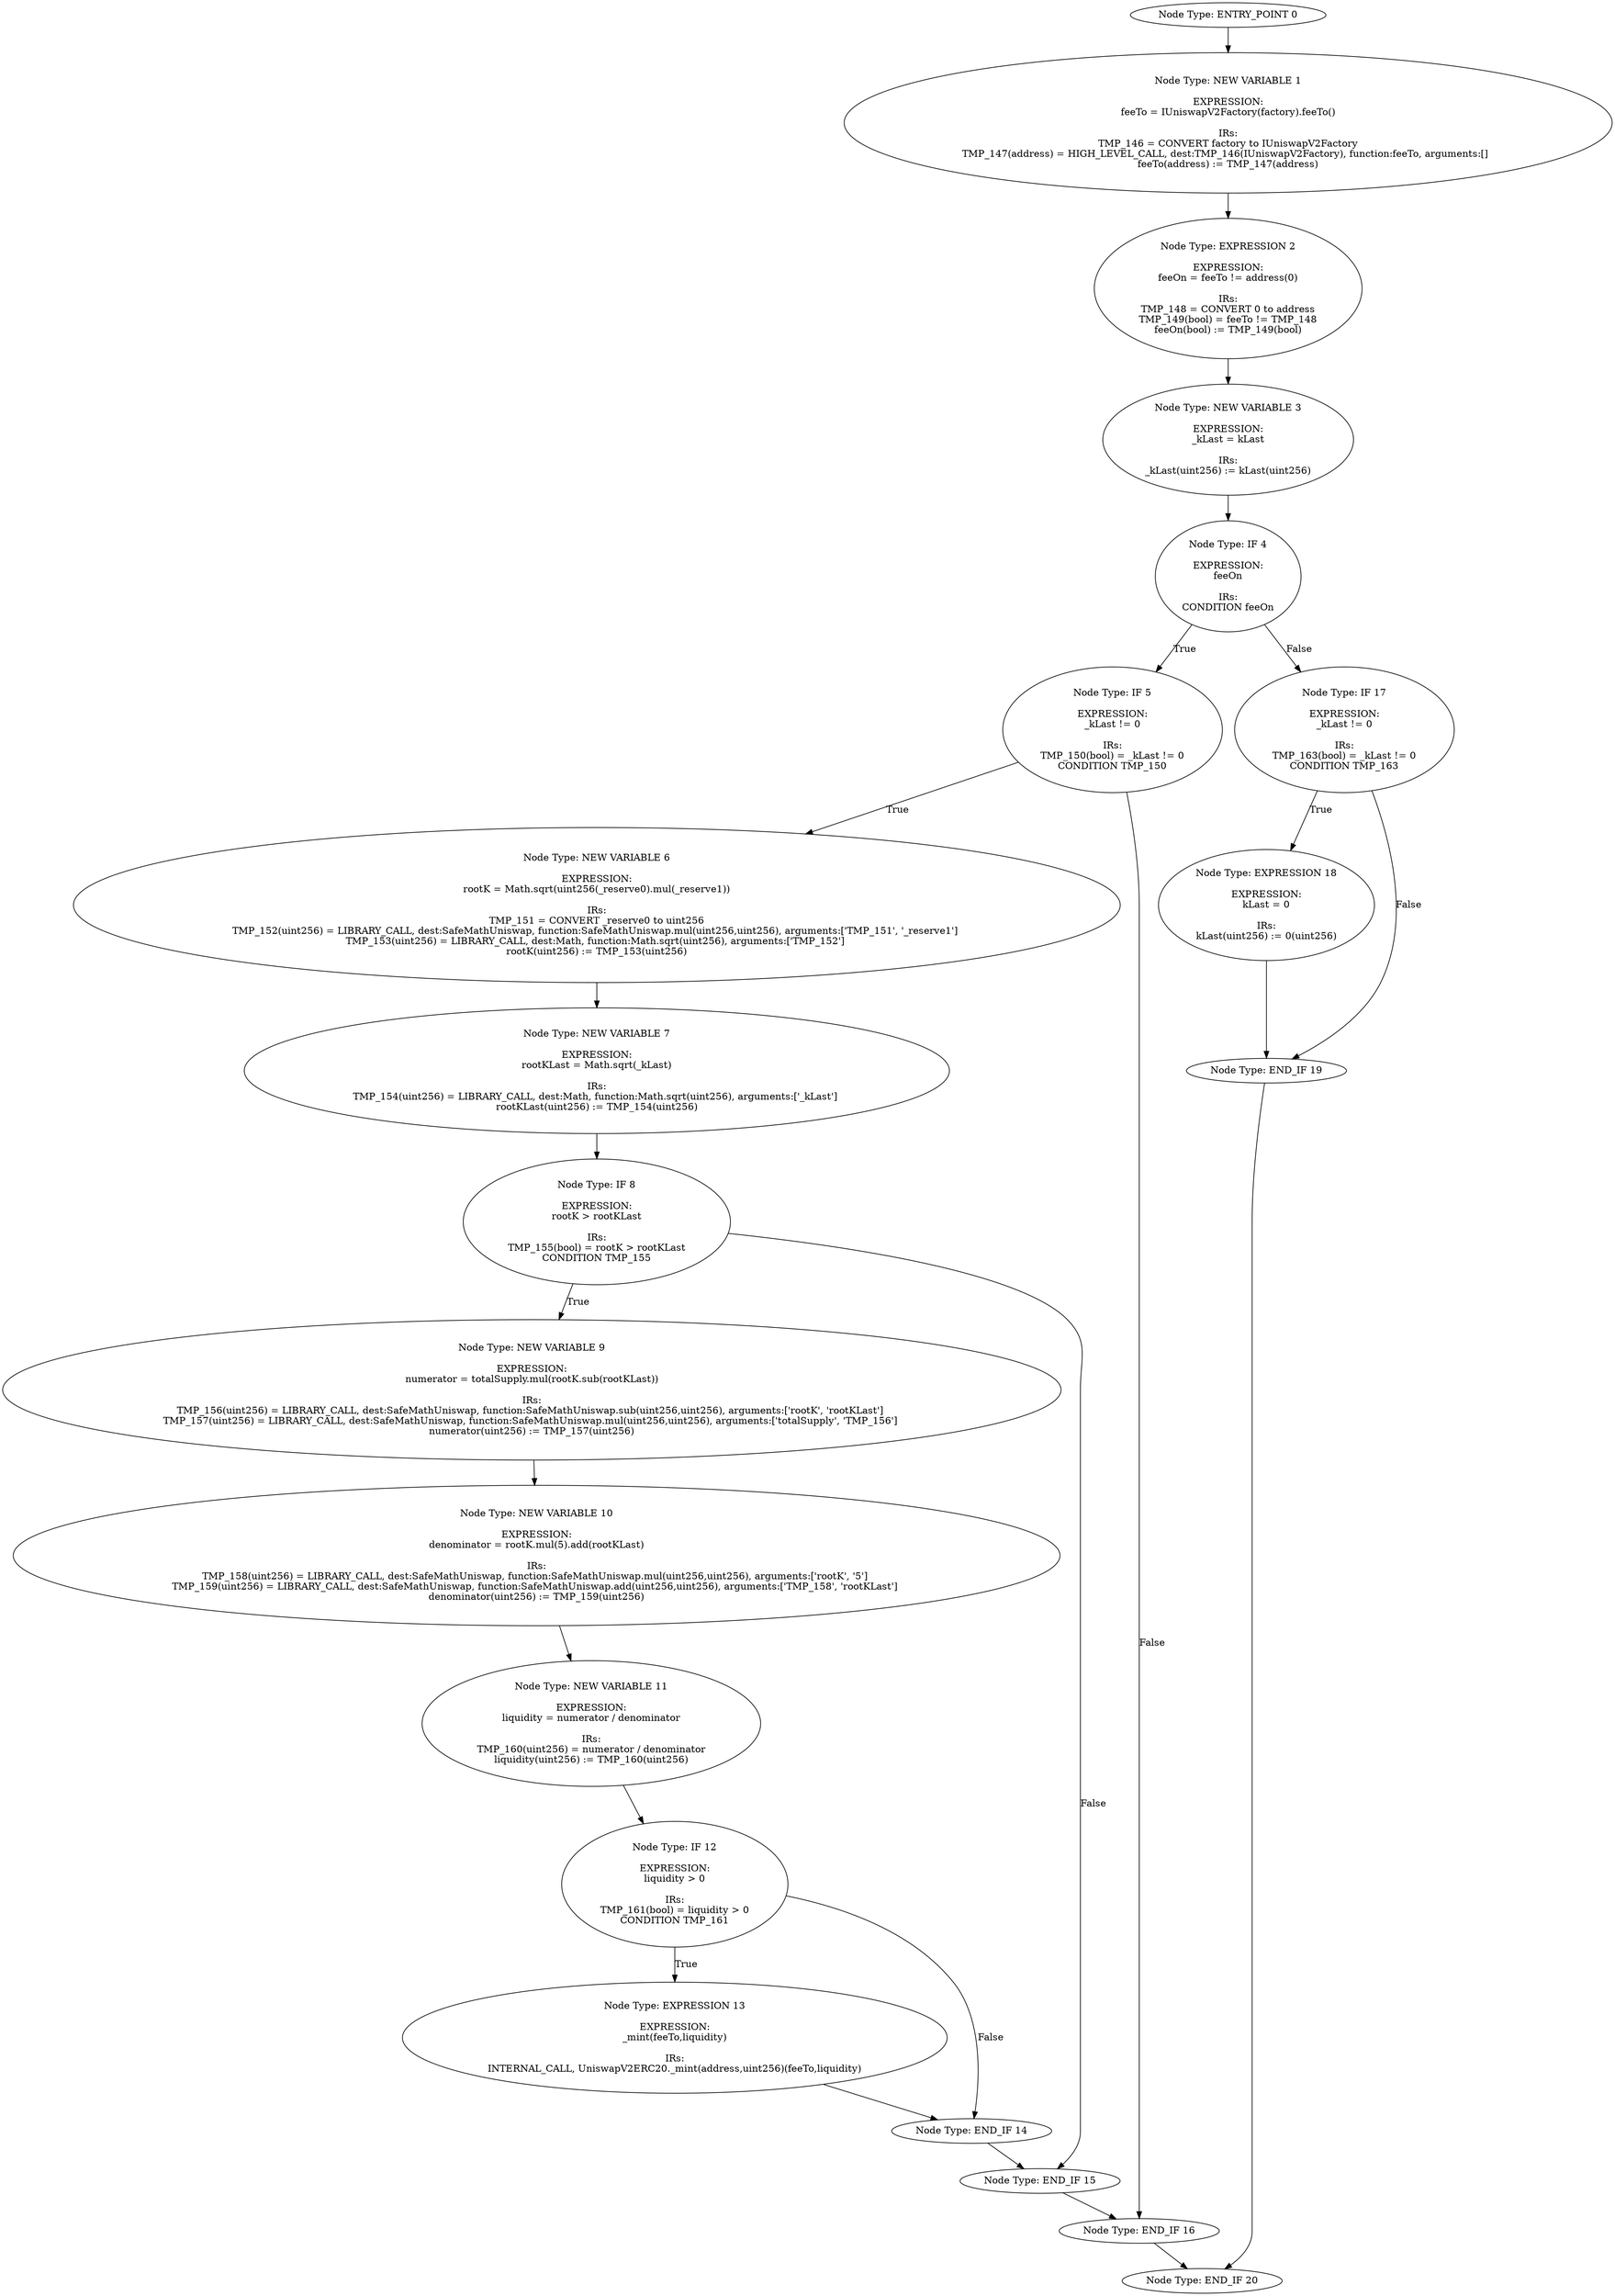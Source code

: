 digraph{
0[label="Node Type: ENTRY_POINT 0
"];
0->1;
1[label="Node Type: NEW VARIABLE 1

EXPRESSION:
feeTo = IUniswapV2Factory(factory).feeTo()

IRs:
TMP_146 = CONVERT factory to IUniswapV2Factory
TMP_147(address) = HIGH_LEVEL_CALL, dest:TMP_146(IUniswapV2Factory), function:feeTo, arguments:[]  
feeTo(address) := TMP_147(address)"];
1->2;
2[label="Node Type: EXPRESSION 2

EXPRESSION:
feeOn = feeTo != address(0)

IRs:
TMP_148 = CONVERT 0 to address
TMP_149(bool) = feeTo != TMP_148
feeOn(bool) := TMP_149(bool)"];
2->3;
3[label="Node Type: NEW VARIABLE 3

EXPRESSION:
_kLast = kLast

IRs:
_kLast(uint256) := kLast(uint256)"];
3->4;
4[label="Node Type: IF 4

EXPRESSION:
feeOn

IRs:
CONDITION feeOn"];
4->5[label="True"];
4->17[label="False"];
5[label="Node Type: IF 5

EXPRESSION:
_kLast != 0

IRs:
TMP_150(bool) = _kLast != 0
CONDITION TMP_150"];
5->6[label="True"];
5->16[label="False"];
6[label="Node Type: NEW VARIABLE 6

EXPRESSION:
rootK = Math.sqrt(uint256(_reserve0).mul(_reserve1))

IRs:
TMP_151 = CONVERT _reserve0 to uint256
TMP_152(uint256) = LIBRARY_CALL, dest:SafeMathUniswap, function:SafeMathUniswap.mul(uint256,uint256), arguments:['TMP_151', '_reserve1'] 
TMP_153(uint256) = LIBRARY_CALL, dest:Math, function:Math.sqrt(uint256), arguments:['TMP_152'] 
rootK(uint256) := TMP_153(uint256)"];
6->7;
7[label="Node Type: NEW VARIABLE 7

EXPRESSION:
rootKLast = Math.sqrt(_kLast)

IRs:
TMP_154(uint256) = LIBRARY_CALL, dest:Math, function:Math.sqrt(uint256), arguments:['_kLast'] 
rootKLast(uint256) := TMP_154(uint256)"];
7->8;
8[label="Node Type: IF 8

EXPRESSION:
rootK > rootKLast

IRs:
TMP_155(bool) = rootK > rootKLast
CONDITION TMP_155"];
8->9[label="True"];
8->15[label="False"];
9[label="Node Type: NEW VARIABLE 9

EXPRESSION:
numerator = totalSupply.mul(rootK.sub(rootKLast))

IRs:
TMP_156(uint256) = LIBRARY_CALL, dest:SafeMathUniswap, function:SafeMathUniswap.sub(uint256,uint256), arguments:['rootK', 'rootKLast'] 
TMP_157(uint256) = LIBRARY_CALL, dest:SafeMathUniswap, function:SafeMathUniswap.mul(uint256,uint256), arguments:['totalSupply', 'TMP_156'] 
numerator(uint256) := TMP_157(uint256)"];
9->10;
10[label="Node Type: NEW VARIABLE 10

EXPRESSION:
denominator = rootK.mul(5).add(rootKLast)

IRs:
TMP_158(uint256) = LIBRARY_CALL, dest:SafeMathUniswap, function:SafeMathUniswap.mul(uint256,uint256), arguments:['rootK', '5'] 
TMP_159(uint256) = LIBRARY_CALL, dest:SafeMathUniswap, function:SafeMathUniswap.add(uint256,uint256), arguments:['TMP_158', 'rootKLast'] 
denominator(uint256) := TMP_159(uint256)"];
10->11;
11[label="Node Type: NEW VARIABLE 11

EXPRESSION:
liquidity = numerator / denominator

IRs:
TMP_160(uint256) = numerator / denominator
liquidity(uint256) := TMP_160(uint256)"];
11->12;
12[label="Node Type: IF 12

EXPRESSION:
liquidity > 0

IRs:
TMP_161(bool) = liquidity > 0
CONDITION TMP_161"];
12->13[label="True"];
12->14[label="False"];
13[label="Node Type: EXPRESSION 13

EXPRESSION:
_mint(feeTo,liquidity)

IRs:
INTERNAL_CALL, UniswapV2ERC20._mint(address,uint256)(feeTo,liquidity)"];
13->14;
14[label="Node Type: END_IF 14
"];
14->15;
15[label="Node Type: END_IF 15
"];
15->16;
16[label="Node Type: END_IF 16
"];
16->20;
17[label="Node Type: IF 17

EXPRESSION:
_kLast != 0

IRs:
TMP_163(bool) = _kLast != 0
CONDITION TMP_163"];
17->18[label="True"];
17->19[label="False"];
18[label="Node Type: EXPRESSION 18

EXPRESSION:
kLast = 0

IRs:
kLast(uint256) := 0(uint256)"];
18->19;
19[label="Node Type: END_IF 19
"];
19->20;
20[label="Node Type: END_IF 20
"];
}
